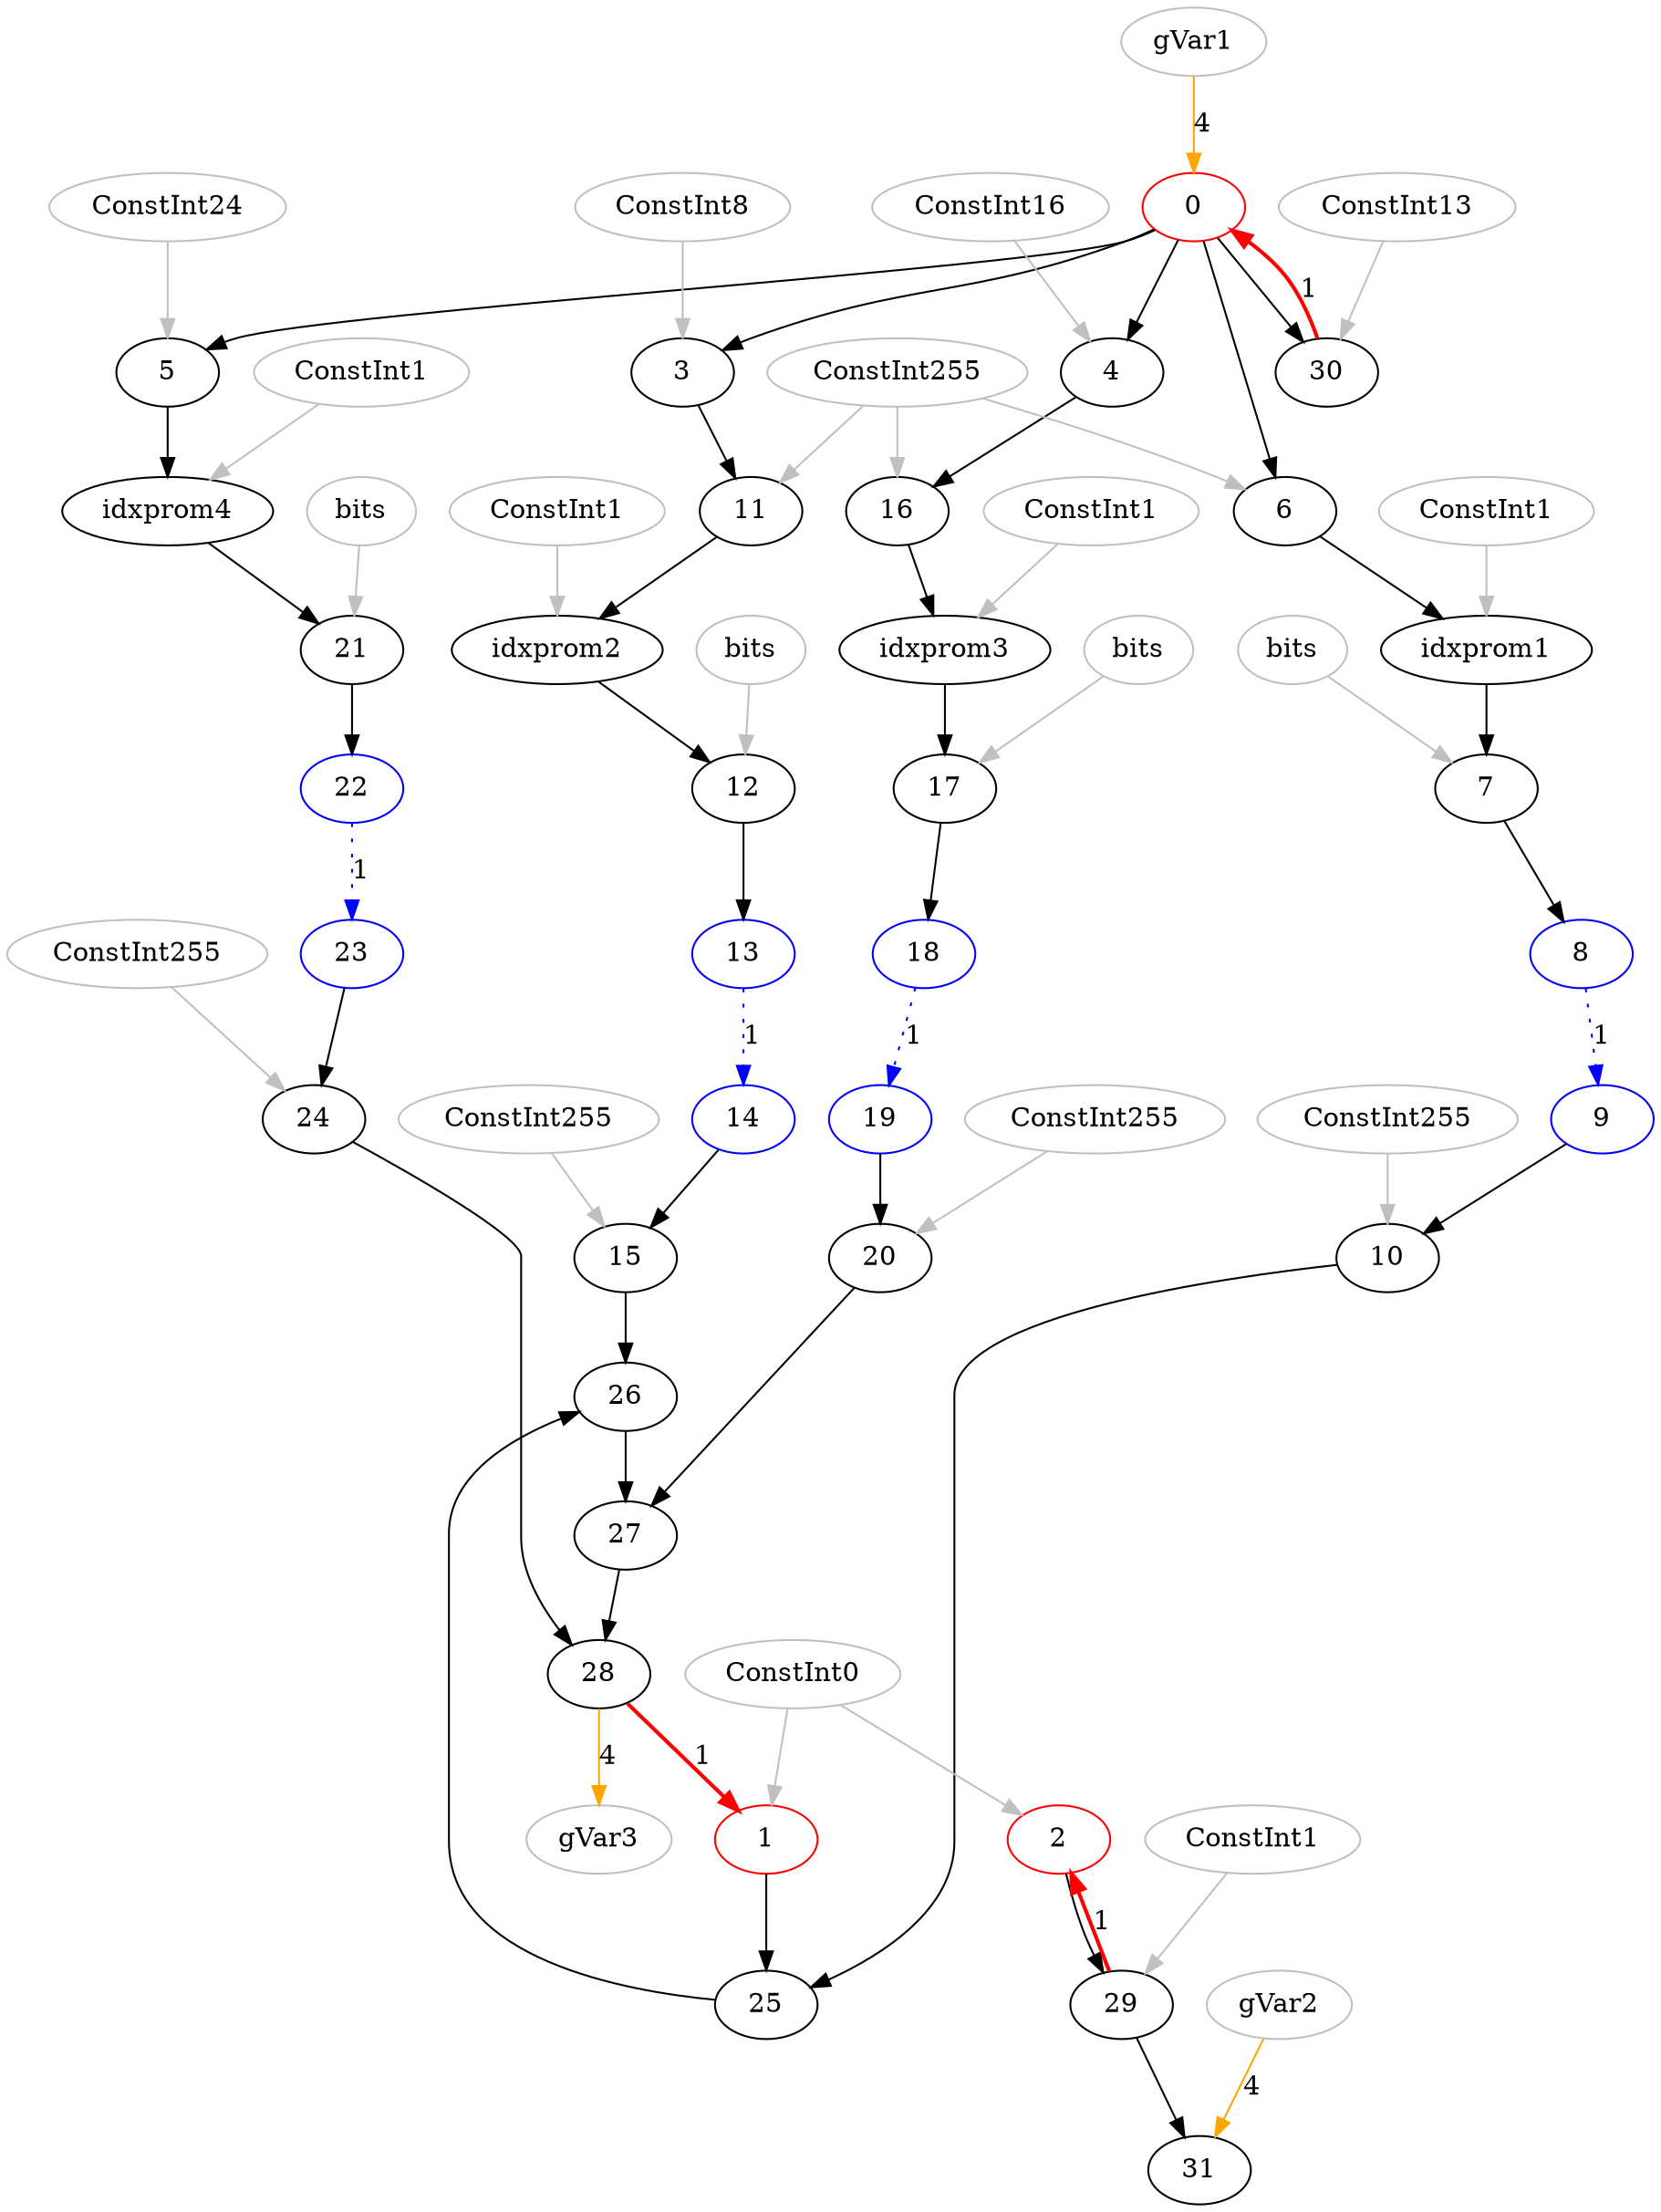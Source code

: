 digraph loop_64 { 
{
0 [color=red, label="0"];

1 [color=red, label="1"];

2 [color=red, label="2"];

3 [color=black, label="3"];

4 [color=black, label="4"];

5 [color=black, label="5"];

6 [color=black, label="6"];

7 [color=black, label="7"];

8 [color=blue, label="8"];

9 [color=blue, label="9"];

10 [color=black, label="10"];

11 [color=black, label="11"];

12 [color=black, label="12"];

13 [color=blue, label="13"];

14 [color=blue, label="14"];

15 [color=black, label="15"];

16 [color=black, label="16"];

17 [color=black, label="17"];

18 [color=blue, label="18"];

19 [color=blue, label="19"];

20 [color=black, label="20"];

21 [color=black, label="21"];

22 [color=blue, label="22"];

23 [color=blue, label="23"];

24 [color=black, label="24"];

25 [color=black, label="25"];

26 [color=black, label="26"];

27 [color=black, label="27"];

28 [color=black, label="28"];

29 [color=black, label="29"];

30 [color=black, label="30"];

31 [color=black, label="31"];

32 [color=gray, label="gVar1"];

35 [color=gray, label="ConstInt0"];

36 [color=gray, label="ConstInt8"];

37 [color=gray, label="ConstInt16"];

38 [color=gray, label="ConstInt24"];

39 [color=gray, label="ConstInt255"];

40 [color=gray, label="bits"];

41 [color=black, label="idxprom1"];

42 [color=gray, label="ConstInt1"];

43 [color=gray, label="ConstInt255"];

44 [color=gray, label="bits"];

45 [color=black, label="idxprom2"];

46 [color=gray, label="ConstInt1"];

47 [color=gray, label="ConstInt255"];

48 [color=gray, label="bits"];

49 [color=black, label="idxprom3"];

50 [color=gray, label="ConstInt1"];

51 [color=gray, label="ConstInt255"];

52 [color=gray, label="bits"];

53 [color=black, label="idxprom4"];

54 [color=gray, label="ConstInt1"];

55 [color=gray, label="ConstInt255"];

56 [color=gray, label="ConstInt1"];

57 [color=gray, label="ConstInt13"];

58 [color=gray, label="gVar2"];

161 [color=gray, label="gVar3"];
30 -> 0 [style=bold, color=red, label=1] 
32 -> 0 [color=orange, label=4] 
28 -> 1 [style=bold, color=red, label=1] 
35 -> 1 [color=gray]
29 -> 2 [style=bold, color=red, label=1] 
35 -> 2 [color=gray]
0 -> 3
36 -> 3 [color=gray]
0 -> 4
37 -> 4 [color=gray]
0 -> 5
38 -> 5 [color=gray]
0 -> 6
39 -> 6 [color=gray]
40 -> 7 [color=gray]
6 -> 41
42 -> 41 [color=gray]
41 -> 7
7 -> 8
43 -> 10 [color=gray]
9 -> 10
3 -> 11
39 -> 11 [color=gray]
44 -> 12 [color=gray]
11 -> 45
46 -> 45 [color=gray]
45 -> 12
12 -> 13
47 -> 15 [color=gray]
14 -> 15
4 -> 16
39 -> 16 [color=gray]
48 -> 17 [color=gray]
16 -> 49
50 -> 49 [color=gray]
49 -> 17
17 -> 18
51 -> 20 [color=gray]
19 -> 20
52 -> 21 [color=gray]
5 -> 53
54 -> 53 [color=gray]
53 -> 21
21 -> 22
55 -> 24 [color=gray]
23 -> 24
1 -> 25
10 -> 25
25 -> 26
15 -> 26
26 -> 27
20 -> 27
27 -> 28
24 -> 28
2 -> 29
56 -> 29 [color=gray]
0 -> 30
57 -> 30 [color=gray]
29 -> 31
58 -> 31 [color=orange, label=4] 
28 -> 161 [color=orange, label=4] 
8 -> 9 [style=dotted, color=blue, label="1"]
13 -> 14 [style=dotted, color=blue, label="1"]
18 -> 19 [style=dotted, color=blue, label="1"]
22 -> 23 [style=dotted, color=blue, label="1"]

}

}